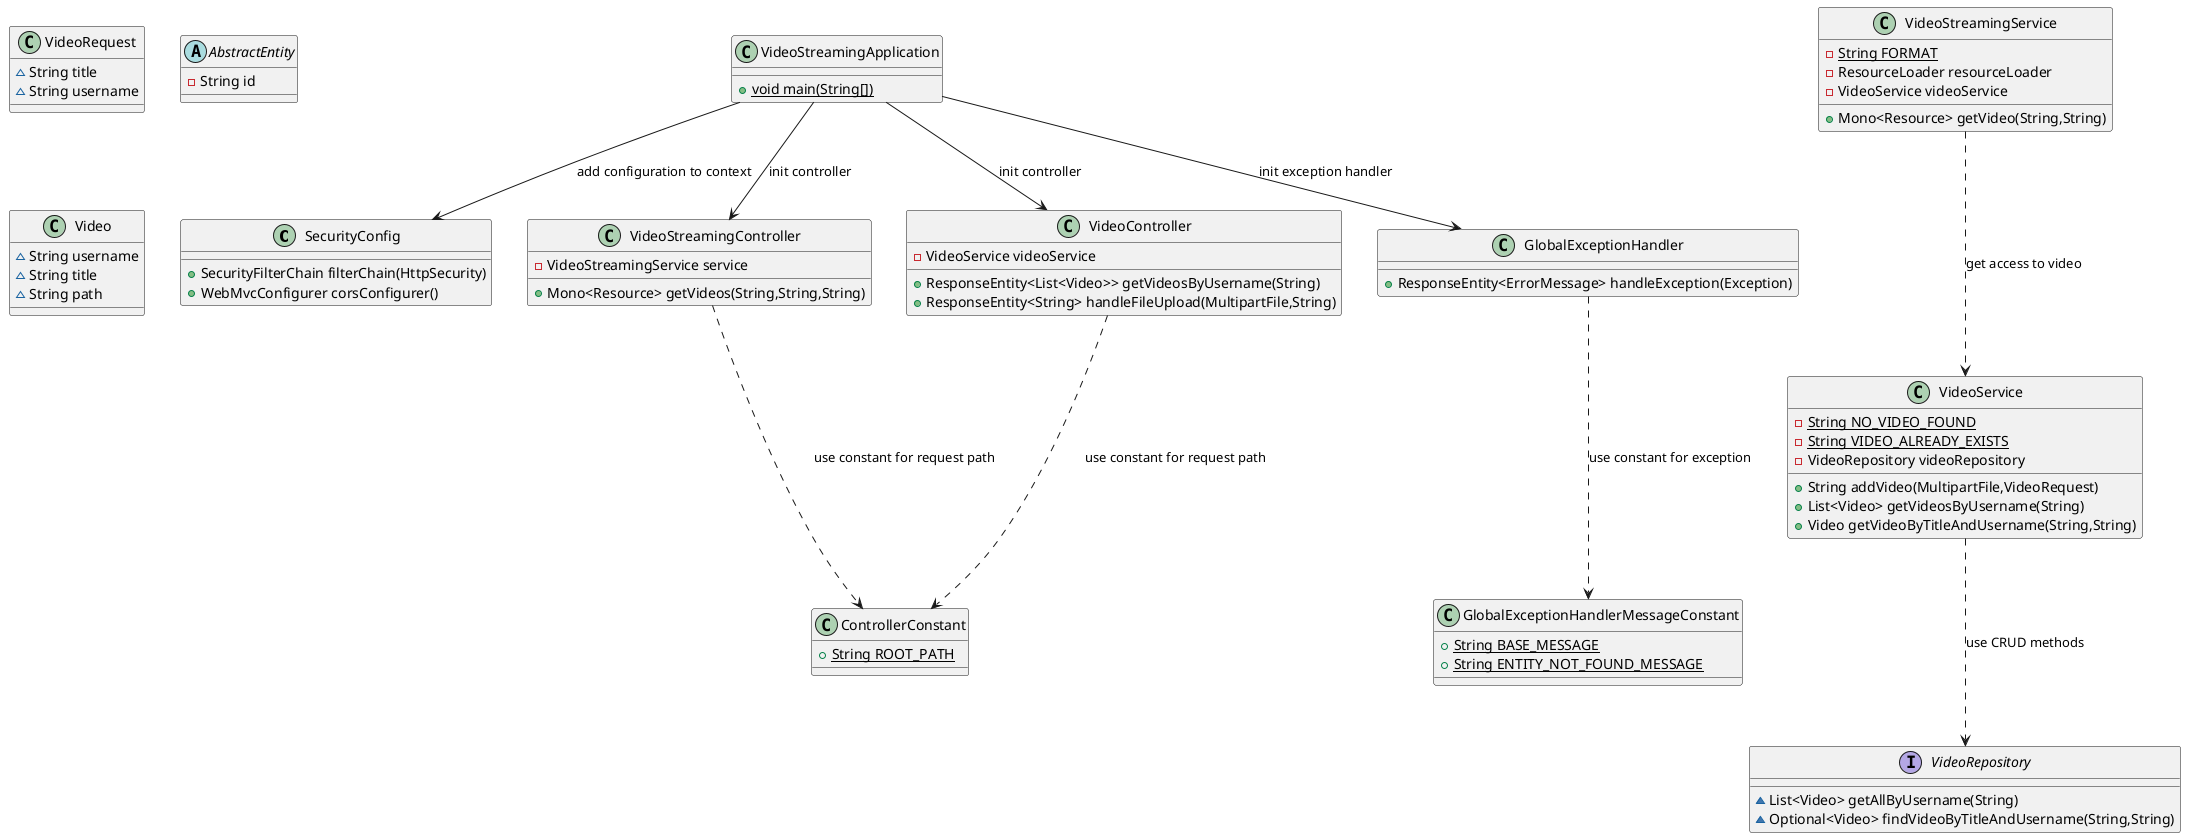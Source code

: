 @startuml
'configuration package
class SecurityConfig {
+ SecurityFilterChain filterChain(HttpSecurity)
+ WebMvcConfigurer corsConfigurer()
}

'constants package
class GlobalExceptionHandlerMessageConstant {
+ {static} String BASE_MESSAGE
+ {static} String ENTITY_NOT_FOUND_MESSAGE
}
class ControllerConstant {
+ {static} String ROOT_PATH
}

'controller package
class VideoStreamingController {
- VideoStreamingService service
+ Mono<Resource> getVideos(String,String,String)
}
class VideoController {
- VideoService videoService
+ ResponseEntity<List<Video>> getVideosByUsername(String)
+ ResponseEntity<String> handleFileUpload(MultipartFile,String)
}

'entity package
class VideoRequest {
~ String title
~ String username
}
abstract class AbstractEntity {
- String id
}
class Video {
~ String username
~ String title
~ String path
}

'repository package
interface VideoRepository {
~ List<Video> getAllByUsername(String)
~ Optional<Video> findVideoByTitleAndUsername(String,String)
}

'service package
class VideoService {
- {static} String NO_VIDEO_FOUND
- {static} String VIDEO_ALREADY_EXISTS
- VideoRepository videoRepository
+ String addVideo(MultipartFile,VideoRequest)
+ List<Video> getVideosByUsername(String)
+ Video getVideoByTitleAndUsername(String,String)
}
class VideoStreamingService {
- {static} String FORMAT
- ResourceLoader resourceLoader
- VideoService videoService
+ Mono<Resource> getVideo(String,String)
}

'application class
class VideoStreamingApplication {
+ {static} void main(String[])
}

'exception package
class GlobalExceptionHandler {
+ ResponseEntity<ErrorMessage> handleException(Exception)
}

'connections
VideoStreamingApplication --> SecurityConfig : add configuration to context
VideoStreamingApplication --> VideoController : init controller
VideoStreamingApplication --> VideoStreamingController : init controller
VideoStreamingApplication --> GlobalExceptionHandler : init exception handler

VideoController ...> ControllerConstant : use constant for request path
VideoStreamingController ...> ControllerConstant : use constant for request path
GlobalExceptionHandler ...> GlobalExceptionHandlerMessageConstant : use constant for exception

VideoService  ...> VideoRepository : use CRUD methods
VideoStreamingService  ...> VideoService : get access to video
@enduml
